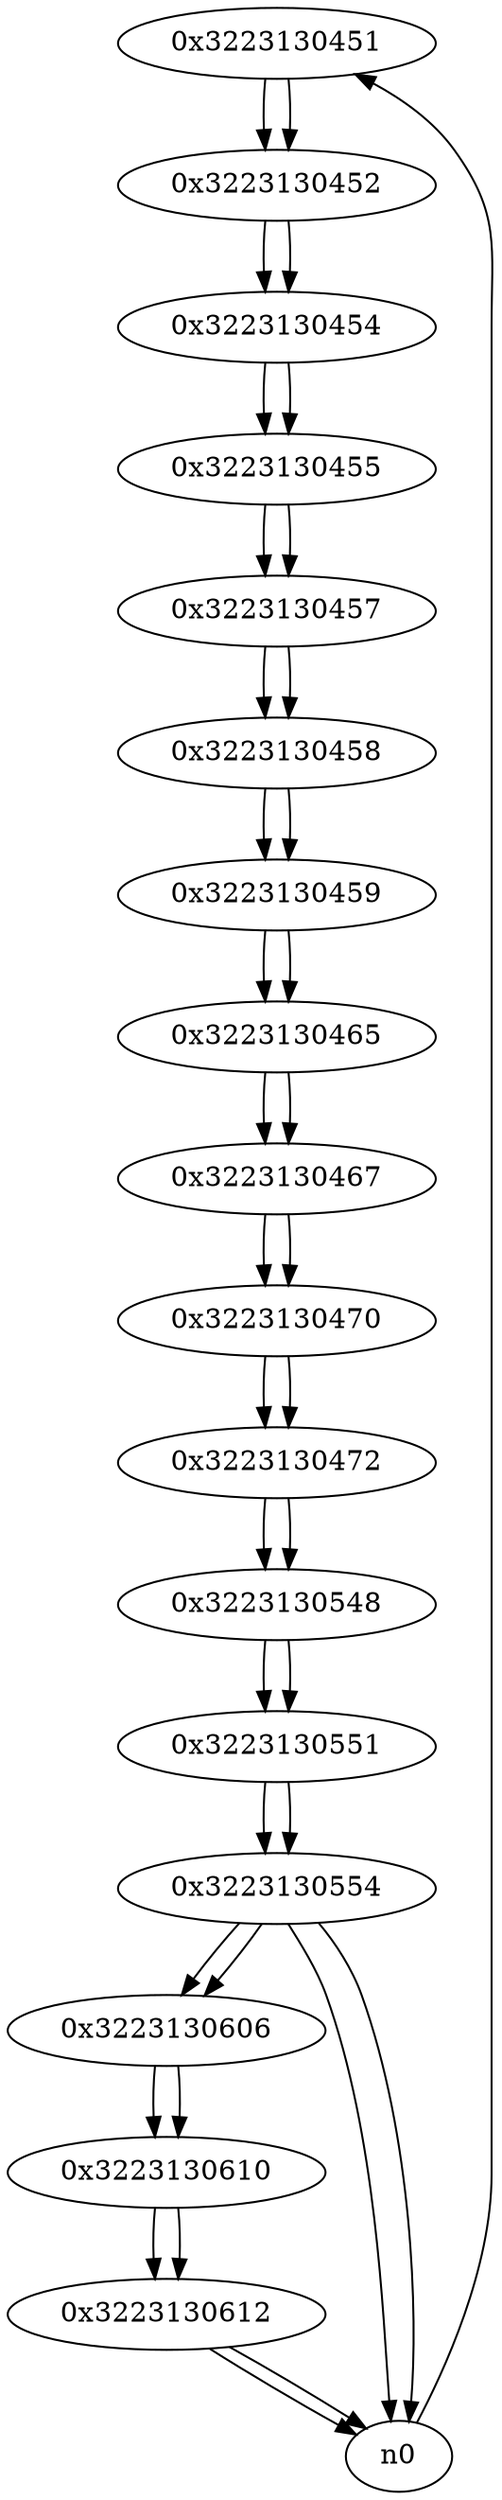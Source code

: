 digraph G{
/* nodes */
  n1 [label="0x3223130451"]
  n2 [label="0x3223130452"]
  n3 [label="0x3223130454"]
  n4 [label="0x3223130455"]
  n5 [label="0x3223130457"]
  n6 [label="0x3223130458"]
  n7 [label="0x3223130459"]
  n8 [label="0x3223130465"]
  n9 [label="0x3223130467"]
  n10 [label="0x3223130470"]
  n11 [label="0x3223130472"]
  n12 [label="0x3223130548"]
  n13 [label="0x3223130551"]
  n14 [label="0x3223130554"]
  n15 [label="0x3223130606"]
  n16 [label="0x3223130610"]
  n17 [label="0x3223130612"]
/* edges */
n1 -> n2;
n0 -> n1;
n2 -> n3;
n1 -> n2;
n3 -> n4;
n2 -> n3;
n4 -> n5;
n3 -> n4;
n5 -> n6;
n4 -> n5;
n6 -> n7;
n5 -> n6;
n7 -> n8;
n6 -> n7;
n8 -> n9;
n7 -> n8;
n9 -> n10;
n8 -> n9;
n10 -> n11;
n9 -> n10;
n11 -> n12;
n10 -> n11;
n12 -> n13;
n11 -> n12;
n13 -> n14;
n12 -> n13;
n14 -> n0;
n14 -> n15;
n14 -> n0;
n13 -> n14;
n15 -> n16;
n14 -> n15;
n16 -> n17;
n15 -> n16;
n17 -> n0;
n17 -> n0;
n16 -> n17;
}
